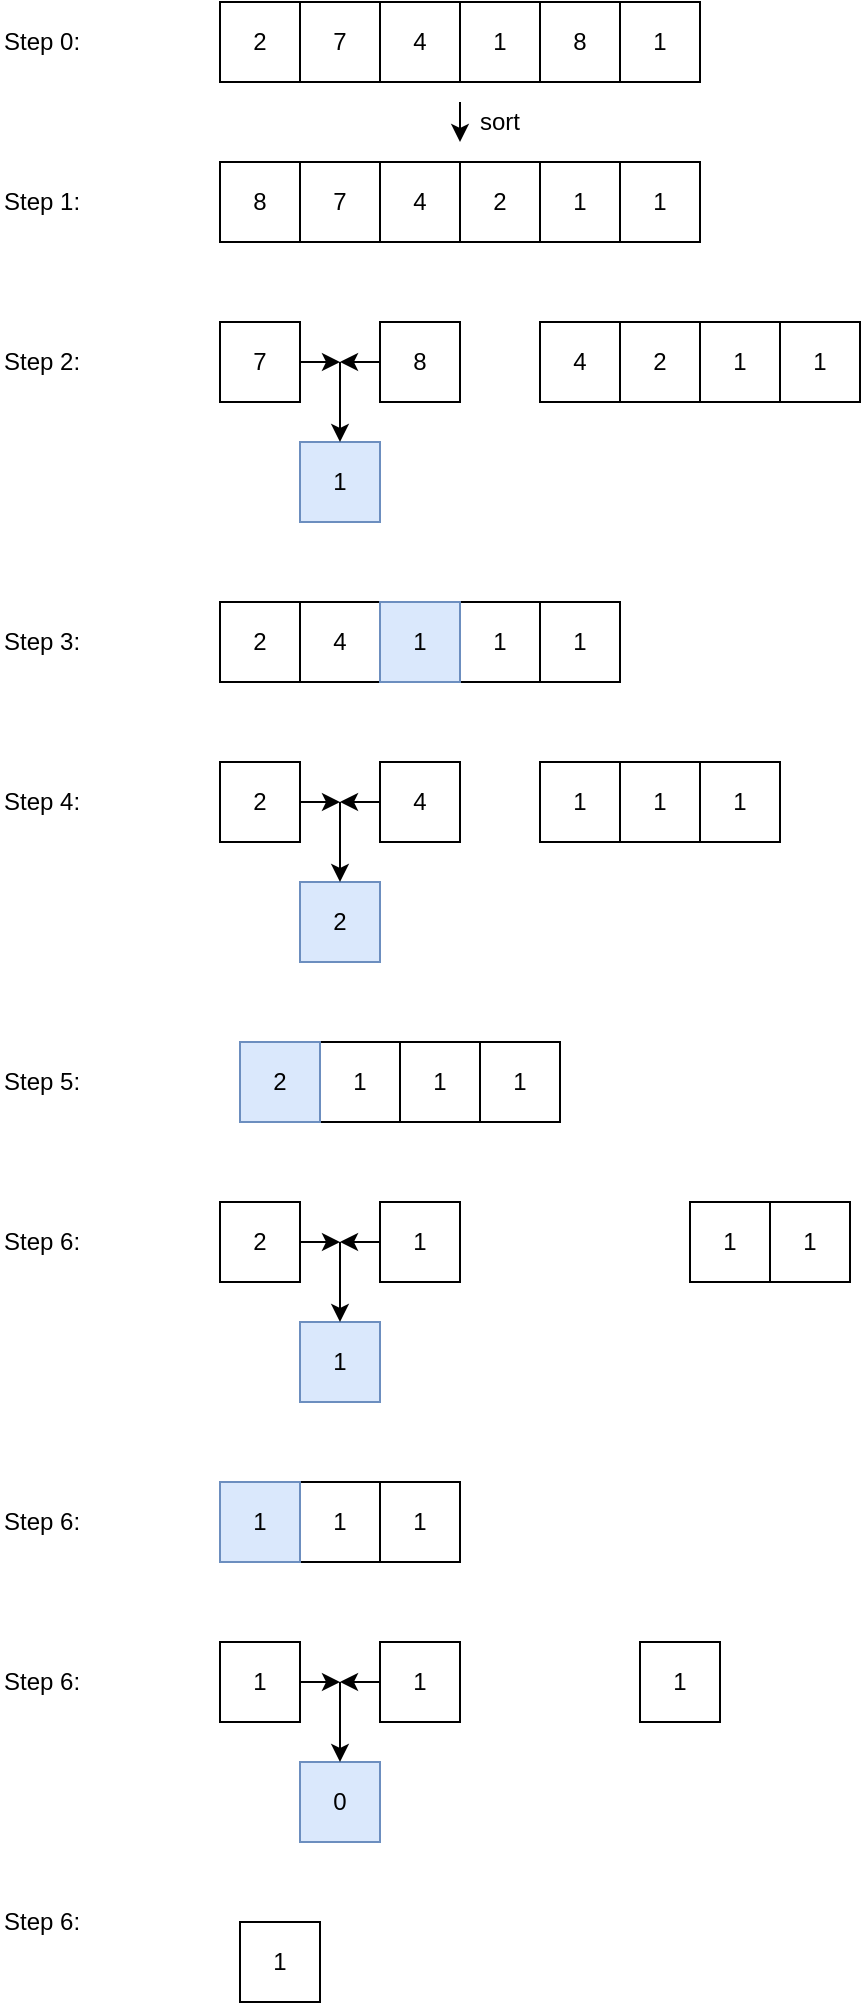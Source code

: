 <mxfile version="13.0.1" type="device" pages="2"><diagram id="AMYbKGjt30ucUIsgHqSf" name="Sort"><mxGraphModel dx="1092" dy="983" grid="1" gridSize="10" guides="1" tooltips="1" connect="1" arrows="1" fold="1" page="1" pageScale="1" pageWidth="850" pageHeight="1100" math="0" shadow="0"><root><mxCell id="0"/><mxCell id="1" parent="0"/><mxCell id="PIBixR_-EJM8vSI4q9xq-1" value="2" style="rounded=0;whiteSpace=wrap;html=1;" parent="1" vertex="1"><mxGeometry x="190" y="40" width="40" height="40" as="geometry"/></mxCell><mxCell id="PIBixR_-EJM8vSI4q9xq-2" value="8" style="rounded=0;whiteSpace=wrap;html=1;" parent="1" vertex="1"><mxGeometry x="350" y="40" width="40" height="40" as="geometry"/></mxCell><mxCell id="PIBixR_-EJM8vSI4q9xq-3" value="7" style="rounded=0;whiteSpace=wrap;html=1;" parent="1" vertex="1"><mxGeometry x="230" y="40" width="40" height="40" as="geometry"/></mxCell><mxCell id="PIBixR_-EJM8vSI4q9xq-4" value="4" style="rounded=0;whiteSpace=wrap;html=1;" parent="1" vertex="1"><mxGeometry x="270" y="40" width="40" height="40" as="geometry"/></mxCell><mxCell id="PIBixR_-EJM8vSI4q9xq-5" value="1" style="rounded=0;whiteSpace=wrap;html=1;" parent="1" vertex="1"><mxGeometry x="310" y="40" width="40" height="40" as="geometry"/></mxCell><mxCell id="PIBixR_-EJM8vSI4q9xq-6" value="1" style="rounded=0;whiteSpace=wrap;html=1;" parent="1" vertex="1"><mxGeometry x="390" y="40" width="40" height="40" as="geometry"/></mxCell><mxCell id="PIBixR_-EJM8vSI4q9xq-11" value="Step 0:" style="text;html=1;strokeColor=none;fillColor=none;align=left;verticalAlign=middle;whiteSpace=wrap;rounded=0;" parent="1" vertex="1"><mxGeometry x="80" y="50" width="50" height="20" as="geometry"/></mxCell><mxCell id="PIBixR_-EJM8vSI4q9xq-20" style="edgeStyle=orthogonalEdgeStyle;rounded=0;orthogonalLoop=1;jettySize=auto;html=1;exitX=0;exitY=0.5;exitDx=0;exitDy=0;" parent="1" source="PIBixR_-EJM8vSI4q9xq-13" edge="1"><mxGeometry relative="1" as="geometry"><mxPoint x="250" y="220" as="targetPoint"/></mxGeometry></mxCell><mxCell id="PIBixR_-EJM8vSI4q9xq-13" value="8" style="rounded=0;whiteSpace=wrap;html=1;" parent="1" vertex="1"><mxGeometry x="270" y="200" width="40" height="40" as="geometry"/></mxCell><mxCell id="PIBixR_-EJM8vSI4q9xq-14" value="7" style="rounded=0;whiteSpace=wrap;html=1;" parent="1" vertex="1"><mxGeometry x="190" y="200" width="40" height="40" as="geometry"/></mxCell><mxCell id="PIBixR_-EJM8vSI4q9xq-18" value="Step 2:" style="text;html=1;strokeColor=none;fillColor=none;align=left;verticalAlign=middle;whiteSpace=wrap;rounded=0;" parent="1" vertex="1"><mxGeometry x="80" y="210" width="50" height="20" as="geometry"/></mxCell><mxCell id="PIBixR_-EJM8vSI4q9xq-19" value="" style="endArrow=classic;html=1;exitX=1;exitY=0.5;exitDx=0;exitDy=0;" parent="1" source="PIBixR_-EJM8vSI4q9xq-14" edge="1"><mxGeometry width="50" height="50" relative="1" as="geometry"><mxPoint x="70" y="370" as="sourcePoint"/><mxPoint x="250" y="220" as="targetPoint"/></mxGeometry></mxCell><mxCell id="PIBixR_-EJM8vSI4q9xq-23" value="1" style="rounded=0;whiteSpace=wrap;html=1;fillColor=#dae8fc;strokeColor=#6c8ebf;" parent="1" vertex="1"><mxGeometry x="230" y="260" width="40" height="40" as="geometry"/></mxCell><mxCell id="PIBixR_-EJM8vSI4q9xq-25" value="" style="endArrow=classic;html=1;entryX=0.5;entryY=0;entryDx=0;entryDy=0;" parent="1" target="PIBixR_-EJM8vSI4q9xq-23" edge="1"><mxGeometry width="50" height="50" relative="1" as="geometry"><mxPoint x="250" y="220" as="sourcePoint"/><mxPoint x="100" y="350" as="targetPoint"/></mxGeometry></mxCell><mxCell id="PIBixR_-EJM8vSI4q9xq-26" value="2" style="rounded=0;whiteSpace=wrap;html=1;" parent="1" vertex="1"><mxGeometry x="190" y="340" width="40" height="40" as="geometry"/></mxCell><mxCell id="PIBixR_-EJM8vSI4q9xq-30" value="4" style="rounded=0;whiteSpace=wrap;html=1;" parent="1" vertex="1"><mxGeometry x="230" y="340" width="40" height="40" as="geometry"/></mxCell><mxCell id="PIBixR_-EJM8vSI4q9xq-31" value="1" style="rounded=0;whiteSpace=wrap;html=1;" parent="1" vertex="1"><mxGeometry x="310" y="340" width="40" height="40" as="geometry"/></mxCell><mxCell id="PIBixR_-EJM8vSI4q9xq-32" value="1" style="rounded=0;whiteSpace=wrap;html=1;" parent="1" vertex="1"><mxGeometry x="350" y="340" width="40" height="40" as="geometry"/></mxCell><mxCell id="PIBixR_-EJM8vSI4q9xq-33" value="Step 3:" style="text;html=1;strokeColor=none;fillColor=none;align=left;verticalAlign=middle;whiteSpace=wrap;rounded=0;" parent="1" vertex="1"><mxGeometry x="80" y="350" width="50" height="20" as="geometry"/></mxCell><mxCell id="PIBixR_-EJM8vSI4q9xq-35" value="1" style="rounded=0;whiteSpace=wrap;html=1;fillColor=#dae8fc;strokeColor=#6c8ebf;" parent="1" vertex="1"><mxGeometry x="270" y="340" width="40" height="40" as="geometry"/></mxCell><mxCell id="PIBixR_-EJM8vSI4q9xq-37" value="2" style="rounded=0;whiteSpace=wrap;html=1;" parent="1" vertex="1"><mxGeometry x="310" y="120" width="40" height="40" as="geometry"/></mxCell><mxCell id="PIBixR_-EJM8vSI4q9xq-38" value="8" style="rounded=0;whiteSpace=wrap;html=1;" parent="1" vertex="1"><mxGeometry x="190" y="120" width="40" height="40" as="geometry"/></mxCell><mxCell id="PIBixR_-EJM8vSI4q9xq-39" value="7" style="rounded=0;whiteSpace=wrap;html=1;" parent="1" vertex="1"><mxGeometry x="230" y="120" width="40" height="40" as="geometry"/></mxCell><mxCell id="PIBixR_-EJM8vSI4q9xq-40" value="4" style="rounded=0;whiteSpace=wrap;html=1;" parent="1" vertex="1"><mxGeometry x="270" y="120" width="40" height="40" as="geometry"/></mxCell><mxCell id="PIBixR_-EJM8vSI4q9xq-41" value="1" style="rounded=0;whiteSpace=wrap;html=1;" parent="1" vertex="1"><mxGeometry x="350" y="120" width="40" height="40" as="geometry"/></mxCell><mxCell id="PIBixR_-EJM8vSI4q9xq-42" value="1" style="rounded=0;whiteSpace=wrap;html=1;" parent="1" vertex="1"><mxGeometry x="390" y="120" width="40" height="40" as="geometry"/></mxCell><mxCell id="PIBixR_-EJM8vSI4q9xq-43" value="Step 1:" style="text;html=1;strokeColor=none;fillColor=none;align=left;verticalAlign=middle;whiteSpace=wrap;rounded=0;" parent="1" vertex="1"><mxGeometry x="80" y="130" width="50" height="20" as="geometry"/></mxCell><mxCell id="PIBixR_-EJM8vSI4q9xq-44" value="2" style="rounded=0;whiteSpace=wrap;html=1;" parent="1" vertex="1"><mxGeometry x="390" y="200" width="40" height="40" as="geometry"/></mxCell><mxCell id="PIBixR_-EJM8vSI4q9xq-45" value="4" style="rounded=0;whiteSpace=wrap;html=1;" parent="1" vertex="1"><mxGeometry x="350" y="200" width="40" height="40" as="geometry"/></mxCell><mxCell id="PIBixR_-EJM8vSI4q9xq-46" value="1" style="rounded=0;whiteSpace=wrap;html=1;" parent="1" vertex="1"><mxGeometry x="430" y="200" width="40" height="40" as="geometry"/></mxCell><mxCell id="PIBixR_-EJM8vSI4q9xq-47" value="1" style="rounded=0;whiteSpace=wrap;html=1;" parent="1" vertex="1"><mxGeometry x="470" y="200" width="40" height="40" as="geometry"/></mxCell><mxCell id="PIBixR_-EJM8vSI4q9xq-48" value="" style="endArrow=classic;html=1;" parent="1" edge="1"><mxGeometry width="50" height="50" relative="1" as="geometry"><mxPoint x="310" y="90" as="sourcePoint"/><mxPoint x="310" y="110" as="targetPoint"/></mxGeometry></mxCell><mxCell id="PIBixR_-EJM8vSI4q9xq-49" value="sort" style="text;html=1;strokeColor=none;fillColor=none;align=center;verticalAlign=middle;whiteSpace=wrap;rounded=0;" parent="1" vertex="1"><mxGeometry x="310" y="90" width="40" height="20" as="geometry"/></mxCell><mxCell id="PIBixR_-EJM8vSI4q9xq-50" value="2" style="rounded=0;whiteSpace=wrap;html=1;" parent="1" vertex="1"><mxGeometry x="190" y="420" width="40" height="40" as="geometry"/></mxCell><mxCell id="PIBixR_-EJM8vSI4q9xq-51" value="4" style="rounded=0;whiteSpace=wrap;html=1;" parent="1" vertex="1"><mxGeometry x="270" y="420" width="40" height="40" as="geometry"/></mxCell><mxCell id="PIBixR_-EJM8vSI4q9xq-52" value="1" style="rounded=0;whiteSpace=wrap;html=1;" parent="1" vertex="1"><mxGeometry x="390" y="420" width="40" height="40" as="geometry"/></mxCell><mxCell id="PIBixR_-EJM8vSI4q9xq-53" value="1" style="rounded=0;whiteSpace=wrap;html=1;" parent="1" vertex="1"><mxGeometry x="430" y="420" width="40" height="40" as="geometry"/></mxCell><mxCell id="PIBixR_-EJM8vSI4q9xq-54" value="Step 4:" style="text;html=1;strokeColor=none;fillColor=none;align=left;verticalAlign=middle;whiteSpace=wrap;rounded=0;" parent="1" vertex="1"><mxGeometry x="80" y="430" width="50" height="20" as="geometry"/></mxCell><mxCell id="PIBixR_-EJM8vSI4q9xq-55" value="1" style="rounded=0;whiteSpace=wrap;html=1;" parent="1" vertex="1"><mxGeometry x="350" y="420" width="40" height="40" as="geometry"/></mxCell><mxCell id="PIBixR_-EJM8vSI4q9xq-56" style="edgeStyle=orthogonalEdgeStyle;rounded=0;orthogonalLoop=1;jettySize=auto;html=1;exitX=0;exitY=0.5;exitDx=0;exitDy=0;" parent="1" edge="1"><mxGeometry relative="1" as="geometry"><mxPoint x="250" y="440" as="targetPoint"/><mxPoint x="270" y="440" as="sourcePoint"/></mxGeometry></mxCell><mxCell id="PIBixR_-EJM8vSI4q9xq-57" value="" style="endArrow=classic;html=1;exitX=1;exitY=0.5;exitDx=0;exitDy=0;" parent="1" edge="1"><mxGeometry width="50" height="50" relative="1" as="geometry"><mxPoint x="230" y="440" as="sourcePoint"/><mxPoint x="250" y="440" as="targetPoint"/></mxGeometry></mxCell><mxCell id="PIBixR_-EJM8vSI4q9xq-58" value="2" style="rounded=0;whiteSpace=wrap;html=1;fillColor=#dae8fc;strokeColor=#6c8ebf;" parent="1" vertex="1"><mxGeometry x="230" y="480" width="40" height="40" as="geometry"/></mxCell><mxCell id="PIBixR_-EJM8vSI4q9xq-59" value="" style="endArrow=classic;html=1;entryX=0.5;entryY=0;entryDx=0;entryDy=0;" parent="1" target="PIBixR_-EJM8vSI4q9xq-58" edge="1"><mxGeometry width="50" height="50" relative="1" as="geometry"><mxPoint x="250" y="440" as="sourcePoint"/><mxPoint x="100" y="570" as="targetPoint"/></mxGeometry></mxCell><mxCell id="PIBixR_-EJM8vSI4q9xq-64" value="Step 5:" style="text;html=1;strokeColor=none;fillColor=none;align=left;verticalAlign=middle;whiteSpace=wrap;rounded=0;" parent="1" vertex="1"><mxGeometry x="80" y="570" width="50" height="20" as="geometry"/></mxCell><mxCell id="abfGaPWBCqUmzRvipKSL-1" value="1" style="rounded=0;whiteSpace=wrap;html=1;" parent="1" vertex="1"><mxGeometry x="280" y="560" width="40" height="40" as="geometry"/></mxCell><mxCell id="abfGaPWBCqUmzRvipKSL-2" value="1" style="rounded=0;whiteSpace=wrap;html=1;" parent="1" vertex="1"><mxGeometry x="320" y="560" width="40" height="40" as="geometry"/></mxCell><mxCell id="abfGaPWBCqUmzRvipKSL-3" value="1" style="rounded=0;whiteSpace=wrap;html=1;" parent="1" vertex="1"><mxGeometry x="240" y="560" width="40" height="40" as="geometry"/></mxCell><mxCell id="abfGaPWBCqUmzRvipKSL-4" value="2" style="rounded=0;whiteSpace=wrap;html=1;fillColor=#dae8fc;strokeColor=#6c8ebf;" parent="1" vertex="1"><mxGeometry x="200" y="560" width="40" height="40" as="geometry"/></mxCell><mxCell id="abfGaPWBCqUmzRvipKSL-5" value="Step 6:" style="text;html=1;strokeColor=none;fillColor=none;align=left;verticalAlign=middle;whiteSpace=wrap;rounded=0;" parent="1" vertex="1"><mxGeometry x="80" y="650" width="50" height="20" as="geometry"/></mxCell><mxCell id="abfGaPWBCqUmzRvipKSL-6" value="1" style="rounded=0;whiteSpace=wrap;html=1;" parent="1" vertex="1"><mxGeometry x="425" y="640" width="40" height="40" as="geometry"/></mxCell><mxCell id="abfGaPWBCqUmzRvipKSL-7" value="1" style="rounded=0;whiteSpace=wrap;html=1;" parent="1" vertex="1"><mxGeometry x="465" y="640" width="40" height="40" as="geometry"/></mxCell><mxCell id="abfGaPWBCqUmzRvipKSL-10" value="2" style="rounded=0;whiteSpace=wrap;html=1;" parent="1" vertex="1"><mxGeometry x="190" y="640" width="40" height="40" as="geometry"/></mxCell><mxCell id="abfGaPWBCqUmzRvipKSL-11" value="1" style="rounded=0;whiteSpace=wrap;html=1;" parent="1" vertex="1"><mxGeometry x="270" y="640" width="40" height="40" as="geometry"/></mxCell><mxCell id="abfGaPWBCqUmzRvipKSL-12" style="edgeStyle=orthogonalEdgeStyle;rounded=0;orthogonalLoop=1;jettySize=auto;html=1;exitX=0;exitY=0.5;exitDx=0;exitDy=0;" parent="1" edge="1"><mxGeometry relative="1" as="geometry"><mxPoint x="250" y="660" as="targetPoint"/><mxPoint x="270" y="660" as="sourcePoint"/></mxGeometry></mxCell><mxCell id="abfGaPWBCqUmzRvipKSL-13" value="" style="endArrow=classic;html=1;exitX=1;exitY=0.5;exitDx=0;exitDy=0;" parent="1" edge="1"><mxGeometry width="50" height="50" relative="1" as="geometry"><mxPoint x="230" y="660" as="sourcePoint"/><mxPoint x="250" y="660" as="targetPoint"/></mxGeometry></mxCell><mxCell id="abfGaPWBCqUmzRvipKSL-14" value="1" style="rounded=0;whiteSpace=wrap;html=1;fillColor=#dae8fc;strokeColor=#6c8ebf;" parent="1" vertex="1"><mxGeometry x="230" y="700" width="40" height="40" as="geometry"/></mxCell><mxCell id="abfGaPWBCqUmzRvipKSL-15" value="" style="endArrow=classic;html=1;entryX=0.5;entryY=0;entryDx=0;entryDy=0;" parent="1" target="abfGaPWBCqUmzRvipKSL-14" edge="1"><mxGeometry width="50" height="50" relative="1" as="geometry"><mxPoint x="250" y="660" as="sourcePoint"/><mxPoint x="100" y="790" as="targetPoint"/></mxGeometry></mxCell><mxCell id="abfGaPWBCqUmzRvipKSL-16" value="Step 6:" style="text;html=1;strokeColor=none;fillColor=none;align=left;verticalAlign=middle;whiteSpace=wrap;rounded=0;" parent="1" vertex="1"><mxGeometry x="80" y="790" width="50" height="20" as="geometry"/></mxCell><mxCell id="abfGaPWBCqUmzRvipKSL-17" value="1" style="rounded=0;whiteSpace=wrap;html=1;" parent="1" vertex="1"><mxGeometry x="230" y="780" width="40" height="40" as="geometry"/></mxCell><mxCell id="abfGaPWBCqUmzRvipKSL-18" value="1" style="rounded=0;whiteSpace=wrap;html=1;" parent="1" vertex="1"><mxGeometry x="270" y="780" width="40" height="40" as="geometry"/></mxCell><mxCell id="abfGaPWBCqUmzRvipKSL-25" value="1" style="rounded=0;whiteSpace=wrap;html=1;fillColor=#dae8fc;strokeColor=#6c8ebf;" parent="1" vertex="1"><mxGeometry x="190" y="780" width="40" height="40" as="geometry"/></mxCell><mxCell id="abfGaPWBCqUmzRvipKSL-26" value="Step 6:" style="text;html=1;strokeColor=none;fillColor=none;align=left;verticalAlign=middle;whiteSpace=wrap;rounded=0;" parent="1" vertex="1"><mxGeometry x="80" y="870" width="50" height="20" as="geometry"/></mxCell><mxCell id="abfGaPWBCqUmzRvipKSL-27" value="1" style="rounded=0;whiteSpace=wrap;html=1;" parent="1" vertex="1"><mxGeometry x="270" y="860" width="40" height="40" as="geometry"/></mxCell><mxCell id="abfGaPWBCqUmzRvipKSL-28" value="1" style="rounded=0;whiteSpace=wrap;html=1;" parent="1" vertex="1"><mxGeometry x="400" y="860" width="40" height="40" as="geometry"/></mxCell><mxCell id="abfGaPWBCqUmzRvipKSL-29" value="1" style="rounded=0;whiteSpace=wrap;html=1;" parent="1" vertex="1"><mxGeometry x="190" y="860" width="40" height="40" as="geometry"/></mxCell><mxCell id="abfGaPWBCqUmzRvipKSL-34" style="edgeStyle=orthogonalEdgeStyle;rounded=0;orthogonalLoop=1;jettySize=auto;html=1;exitX=0;exitY=0.5;exitDx=0;exitDy=0;" parent="1" edge="1"><mxGeometry relative="1" as="geometry"><mxPoint x="250" y="880" as="targetPoint"/><mxPoint x="270" y="880" as="sourcePoint"/></mxGeometry></mxCell><mxCell id="abfGaPWBCqUmzRvipKSL-35" value="" style="endArrow=classic;html=1;exitX=1;exitY=0.5;exitDx=0;exitDy=0;" parent="1" edge="1"><mxGeometry width="50" height="50" relative="1" as="geometry"><mxPoint x="230" y="880" as="sourcePoint"/><mxPoint x="250" y="880" as="targetPoint"/></mxGeometry></mxCell><mxCell id="abfGaPWBCqUmzRvipKSL-36" value="0" style="rounded=0;whiteSpace=wrap;html=1;fillColor=#dae8fc;strokeColor=#6c8ebf;" parent="1" vertex="1"><mxGeometry x="230" y="920" width="40" height="40" as="geometry"/></mxCell><mxCell id="abfGaPWBCqUmzRvipKSL-37" value="" style="endArrow=classic;html=1;entryX=0.5;entryY=0;entryDx=0;entryDy=0;" parent="1" target="abfGaPWBCqUmzRvipKSL-36" edge="1"><mxGeometry width="50" height="50" relative="1" as="geometry"><mxPoint x="250" y="880" as="sourcePoint"/><mxPoint x="100" y="1010" as="targetPoint"/></mxGeometry></mxCell><mxCell id="abfGaPWBCqUmzRvipKSL-46" value="Step 6:" style="text;html=1;strokeColor=none;fillColor=none;align=left;verticalAlign=middle;whiteSpace=wrap;rounded=0;" parent="1" vertex="1"><mxGeometry x="80" y="990" width="50" height="20" as="geometry"/></mxCell><mxCell id="abfGaPWBCqUmzRvipKSL-48" value="1" style="rounded=0;whiteSpace=wrap;html=1;" parent="1" vertex="1"><mxGeometry x="200" y="1000" width="40" height="40" as="geometry"/></mxCell></root></mxGraphModel></diagram><diagram id="fLtSbmLsPx9Lpv6lFnKv" name="binary heap"><mxGraphModel dx="910" dy="819" grid="1" gridSize="10" guides="1" tooltips="1" connect="1" arrows="1" fold="1" page="1" pageScale="1" pageWidth="850" pageHeight="1100" math="0" shadow="0"><root><mxCell id="0Dp3rG3aAQZkpOZhSOI2-0"/><mxCell id="0Dp3rG3aAQZkpOZhSOI2-1" parent="0Dp3rG3aAQZkpOZhSOI2-0"/><mxCell id="xyaaGAsrnVhDeJVC-0tx-0" value="2" style="rounded=0;whiteSpace=wrap;html=1;" vertex="1" parent="0Dp3rG3aAQZkpOZhSOI2-1"><mxGeometry x="160" y="40" width="40" height="40" as="geometry"/></mxCell><mxCell id="xyaaGAsrnVhDeJVC-0tx-1" value="8" style="rounded=0;whiteSpace=wrap;html=1;" vertex="1" parent="0Dp3rG3aAQZkpOZhSOI2-1"><mxGeometry x="320" y="40" width="40" height="40" as="geometry"/></mxCell><mxCell id="xyaaGAsrnVhDeJVC-0tx-2" value="7" style="rounded=0;whiteSpace=wrap;html=1;" vertex="1" parent="0Dp3rG3aAQZkpOZhSOI2-1"><mxGeometry x="200" y="40" width="40" height="40" as="geometry"/></mxCell><mxCell id="xyaaGAsrnVhDeJVC-0tx-3" value="4" style="rounded=0;whiteSpace=wrap;html=1;" vertex="1" parent="0Dp3rG3aAQZkpOZhSOI2-1"><mxGeometry x="240" y="40" width="40" height="40" as="geometry"/></mxCell><mxCell id="xyaaGAsrnVhDeJVC-0tx-4" value="1" style="rounded=0;whiteSpace=wrap;html=1;" vertex="1" parent="0Dp3rG3aAQZkpOZhSOI2-1"><mxGeometry x="280" y="40" width="40" height="40" as="geometry"/></mxCell><mxCell id="xyaaGAsrnVhDeJVC-0tx-5" value="1" style="rounded=0;whiteSpace=wrap;html=1;" vertex="1" parent="0Dp3rG3aAQZkpOZhSOI2-1"><mxGeometry x="360" y="40" width="40" height="40" as="geometry"/></mxCell><mxCell id="xyaaGAsrnVhDeJVC-0tx-6" value="Step 0:" style="text;html=1;strokeColor=none;fillColor=none;align=left;verticalAlign=middle;whiteSpace=wrap;rounded=0;" vertex="1" parent="0Dp3rG3aAQZkpOZhSOI2-1"><mxGeometry x="80" y="50" width="50" height="20" as="geometry"/></mxCell><mxCell id="xyaaGAsrnVhDeJVC-0tx-7" value="2" style="rounded=0;whiteSpace=wrap;html=1;" vertex="1" parent="0Dp3rG3aAQZkpOZhSOI2-1"><mxGeometry x="190" y="280" width="40" height="40" as="geometry"/></mxCell><mxCell id="xyaaGAsrnVhDeJVC-0tx-13" style="rounded=0;orthogonalLoop=1;jettySize=auto;html=1;exitX=0.5;exitY=1;exitDx=0;exitDy=0;entryX=0.5;entryY=0;entryDx=0;entryDy=0;endArrow=none;endFill=0;" edge="1" parent="0Dp3rG3aAQZkpOZhSOI2-1" source="xyaaGAsrnVhDeJVC-0tx-8" target="xyaaGAsrnVhDeJVC-0tx-9"><mxGeometry relative="1" as="geometry"/></mxCell><mxCell id="xyaaGAsrnVhDeJVC-0tx-14" style="edgeStyle=none;rounded=0;orthogonalLoop=1;jettySize=auto;html=1;exitX=0.5;exitY=1;exitDx=0;exitDy=0;entryX=0.5;entryY=0;entryDx=0;entryDy=0;endArrow=none;endFill=0;" edge="1" parent="0Dp3rG3aAQZkpOZhSOI2-1" source="xyaaGAsrnVhDeJVC-0tx-8" target="xyaaGAsrnVhDeJVC-0tx-10"><mxGeometry relative="1" as="geometry"/></mxCell><mxCell id="xyaaGAsrnVhDeJVC-0tx-8" value="8" style="rounded=0;whiteSpace=wrap;html=1;" vertex="1" parent="0Dp3rG3aAQZkpOZhSOI2-1"><mxGeometry x="280" y="160" width="40" height="40" as="geometry"/></mxCell><mxCell id="xyaaGAsrnVhDeJVC-0tx-15" style="edgeStyle=none;rounded=0;orthogonalLoop=1;jettySize=auto;html=1;exitX=0.5;exitY=1;exitDx=0;exitDy=0;entryX=0.5;entryY=0;entryDx=0;entryDy=0;endArrow=none;endFill=0;" edge="1" parent="0Dp3rG3aAQZkpOZhSOI2-1" source="xyaaGAsrnVhDeJVC-0tx-9" target="xyaaGAsrnVhDeJVC-0tx-7"><mxGeometry relative="1" as="geometry"/></mxCell><mxCell id="xyaaGAsrnVhDeJVC-0tx-16" style="edgeStyle=none;rounded=0;orthogonalLoop=1;jettySize=auto;html=1;exitX=0.5;exitY=1;exitDx=0;exitDy=0;entryX=0.5;entryY=0;entryDx=0;entryDy=0;endArrow=none;endFill=0;" edge="1" parent="0Dp3rG3aAQZkpOZhSOI2-1" source="xyaaGAsrnVhDeJVC-0tx-9" target="xyaaGAsrnVhDeJVC-0tx-11"><mxGeometry relative="1" as="geometry"/></mxCell><mxCell id="xyaaGAsrnVhDeJVC-0tx-9" value="7" style="rounded=0;whiteSpace=wrap;html=1;" vertex="1" parent="0Dp3rG3aAQZkpOZhSOI2-1"><mxGeometry x="220" y="220" width="40" height="40" as="geometry"/></mxCell><mxCell id="xyaaGAsrnVhDeJVC-0tx-17" style="edgeStyle=none;rounded=0;orthogonalLoop=1;jettySize=auto;html=1;exitX=0.5;exitY=1;exitDx=0;exitDy=0;entryX=0.5;entryY=0;entryDx=0;entryDy=0;endArrow=none;endFill=0;" edge="1" parent="0Dp3rG3aAQZkpOZhSOI2-1" source="xyaaGAsrnVhDeJVC-0tx-10" target="xyaaGAsrnVhDeJVC-0tx-12"><mxGeometry relative="1" as="geometry"/></mxCell><mxCell id="xyaaGAsrnVhDeJVC-0tx-10" value="4" style="rounded=0;whiteSpace=wrap;html=1;" vertex="1" parent="0Dp3rG3aAQZkpOZhSOI2-1"><mxGeometry x="340" y="220" width="40" height="40" as="geometry"/></mxCell><mxCell id="xyaaGAsrnVhDeJVC-0tx-11" value="1" style="rounded=0;whiteSpace=wrap;html=1;" vertex="1" parent="0Dp3rG3aAQZkpOZhSOI2-1"><mxGeometry x="250" y="280" width="40" height="40" as="geometry"/></mxCell><mxCell id="xyaaGAsrnVhDeJVC-0tx-12" value="1" style="rounded=0;whiteSpace=wrap;html=1;" vertex="1" parent="0Dp3rG3aAQZkpOZhSOI2-1"><mxGeometry x="310" y="280" width="40" height="40" as="geometry"/></mxCell><mxCell id="xyaaGAsrnVhDeJVC-0tx-18" value="Step 1:" style="text;html=1;strokeColor=none;fillColor=none;align=left;verticalAlign=middle;whiteSpace=wrap;rounded=0;" vertex="1" parent="0Dp3rG3aAQZkpOZhSOI2-1"><mxGeometry x="80" y="170" width="50" height="20" as="geometry"/></mxCell><mxCell id="xyaaGAsrnVhDeJVC-0tx-20" value="" style="endArrow=classic;html=1;" edge="1" parent="0Dp3rG3aAQZkpOZhSOI2-1"><mxGeometry width="50" height="50" relative="1" as="geometry"><mxPoint x="300" y="90" as="sourcePoint"/><mxPoint x="300" y="150" as="targetPoint"/></mxGeometry></mxCell><mxCell id="xyaaGAsrnVhDeJVC-0tx-21" value="Build tree" style="text;html=1;strokeColor=none;fillColor=none;align=center;verticalAlign=middle;whiteSpace=wrap;rounded=0;" vertex="1" parent="0Dp3rG3aAQZkpOZhSOI2-1"><mxGeometry x="300" y="110" width="60" height="20" as="geometry"/></mxCell><mxCell id="xyaaGAsrnVhDeJVC-0tx-22" value="2" style="rounded=0;whiteSpace=wrap;html=1;" vertex="1" parent="0Dp3rG3aAQZkpOZhSOI2-1"><mxGeometry x="375" y="440" width="40" height="40" as="geometry"/></mxCell><mxCell id="xyaaGAsrnVhDeJVC-0tx-27" style="edgeStyle=none;rounded=0;orthogonalLoop=1;jettySize=auto;html=1;exitX=0.5;exitY=1;exitDx=0;exitDy=0;entryX=0.5;entryY=0;entryDx=0;entryDy=0;endArrow=none;endFill=0;" edge="1" parent="0Dp3rG3aAQZkpOZhSOI2-1" target="xyaaGAsrnVhDeJVC-0tx-31"><mxGeometry relative="1" as="geometry"><mxPoint x="395" y="480" as="sourcePoint"/></mxGeometry></mxCell><mxCell id="xyaaGAsrnVhDeJVC-0tx-29" style="edgeStyle=none;rounded=0;orthogonalLoop=1;jettySize=auto;html=1;exitX=0.5;exitY=1;exitDx=0;exitDy=0;entryX=0.5;entryY=0;entryDx=0;entryDy=0;endArrow=none;endFill=0;" edge="1" parent="0Dp3rG3aAQZkpOZhSOI2-1" source="xyaaGAsrnVhDeJVC-0tx-30" target="xyaaGAsrnVhDeJVC-0tx-32"><mxGeometry relative="1" as="geometry"/></mxCell><mxCell id="D8J12XRlaHAuBcFGH3ti-3" style="edgeStyle=none;rounded=0;orthogonalLoop=1;jettySize=auto;html=1;exitX=0.5;exitY=1;exitDx=0;exitDy=0;entryX=0.5;entryY=0;entryDx=0;entryDy=0;endArrow=none;endFill=0;" edge="1" parent="0Dp3rG3aAQZkpOZhSOI2-1" source="xyaaGAsrnVhDeJVC-0tx-30" target="xyaaGAsrnVhDeJVC-0tx-22"><mxGeometry relative="1" as="geometry"/></mxCell><mxCell id="xyaaGAsrnVhDeJVC-0tx-30" value="4" style="rounded=0;whiteSpace=wrap;html=1;" vertex="1" parent="0Dp3rG3aAQZkpOZhSOI2-1"><mxGeometry x="415" y="380" width="40" height="40" as="geometry"/></mxCell><mxCell id="xyaaGAsrnVhDeJVC-0tx-31" value="1" style="rounded=0;whiteSpace=wrap;html=1;" vertex="1" parent="0Dp3rG3aAQZkpOZhSOI2-1"><mxGeometry x="340" y="500" width="40" height="40" as="geometry"/></mxCell><mxCell id="xyaaGAsrnVhDeJVC-0tx-32" value="1" style="rounded=0;whiteSpace=wrap;html=1;" vertex="1" parent="0Dp3rG3aAQZkpOZhSOI2-1"><mxGeometry x="465" y="440" width="40" height="40" as="geometry"/></mxCell><mxCell id="xyaaGAsrnVhDeJVC-0tx-33" value="Step 2:" style="text;html=1;strokeColor=none;fillColor=none;align=left;verticalAlign=middle;whiteSpace=wrap;rounded=0;" vertex="1" parent="0Dp3rG3aAQZkpOZhSOI2-1"><mxGeometry x="80" y="390" width="50" height="20" as="geometry"/></mxCell><mxCell id="xyaaGAsrnVhDeJVC-0tx-37" style="edgeStyle=none;rounded=0;orthogonalLoop=1;jettySize=auto;html=1;exitX=1;exitY=0.5;exitDx=0;exitDy=0;endArrow=classic;endFill=1;" edge="1" parent="0Dp3rG3aAQZkpOZhSOI2-1" source="xyaaGAsrnVhDeJVC-0tx-35"><mxGeometry relative="1" as="geometry"><mxPoint x="220" y="400" as="targetPoint"/></mxGeometry></mxCell><mxCell id="xyaaGAsrnVhDeJVC-0tx-35" value="8" style="rounded=0;whiteSpace=wrap;html=1;" vertex="1" parent="0Dp3rG3aAQZkpOZhSOI2-1"><mxGeometry x="160" y="380" width="40" height="40" as="geometry"/></mxCell><mxCell id="xyaaGAsrnVhDeJVC-0tx-38" style="edgeStyle=none;rounded=0;orthogonalLoop=1;jettySize=auto;html=1;exitX=0;exitY=0.5;exitDx=0;exitDy=0;endArrow=classic;endFill=1;" edge="1" parent="0Dp3rG3aAQZkpOZhSOI2-1" source="xyaaGAsrnVhDeJVC-0tx-36"><mxGeometry relative="1" as="geometry"><mxPoint x="220" y="400" as="targetPoint"/></mxGeometry></mxCell><mxCell id="xyaaGAsrnVhDeJVC-0tx-36" value="7" style="rounded=0;whiteSpace=wrap;html=1;" vertex="1" parent="0Dp3rG3aAQZkpOZhSOI2-1"><mxGeometry x="240" y="380" width="40" height="40" as="geometry"/></mxCell><mxCell id="D8J12XRlaHAuBcFGH3ti-0" value="" style="endArrow=classic;html=1;entryX=0.5;entryY=0;entryDx=0;entryDy=0;" edge="1" parent="0Dp3rG3aAQZkpOZhSOI2-1"><mxGeometry width="50" height="50" relative="1" as="geometry"><mxPoint x="219.5" y="400" as="sourcePoint"/><mxPoint x="219.5" y="440" as="targetPoint"/></mxGeometry></mxCell><mxCell id="D8J12XRlaHAuBcFGH3ti-1" value="1" style="rounded=0;whiteSpace=wrap;html=1;fillColor=#dae8fc;strokeColor=#6c8ebf;" vertex="1" parent="0Dp3rG3aAQZkpOZhSOI2-1"><mxGeometry x="200" y="440" width="40" height="40" as="geometry"/></mxCell><mxCell id="D8J12XRlaHAuBcFGH3ti-18" style="edgeStyle=none;rounded=0;orthogonalLoop=1;jettySize=auto;html=1;exitX=0.5;exitY=1;exitDx=0;exitDy=0;entryX=0.5;entryY=0;entryDx=0;entryDy=0;endArrow=none;endFill=0;" edge="1" parent="0Dp3rG3aAQZkpOZhSOI2-1" source="D8J12XRlaHAuBcFGH3ti-4" target="D8J12XRlaHAuBcFGH3ti-17"><mxGeometry relative="1" as="geometry"/></mxCell><mxCell id="D8J12XRlaHAuBcFGH3ti-4" value="2" style="rounded=0;whiteSpace=wrap;html=1;" vertex="1" parent="0Dp3rG3aAQZkpOZhSOI2-1"><mxGeometry x="235" y="660" width="40" height="40" as="geometry"/></mxCell><mxCell id="D8J12XRlaHAuBcFGH3ti-5" style="edgeStyle=none;rounded=0;orthogonalLoop=1;jettySize=auto;html=1;exitX=0.5;exitY=1;exitDx=0;exitDy=0;entryX=0.5;entryY=0;entryDx=0;entryDy=0;endArrow=none;endFill=0;" edge="1" parent="0Dp3rG3aAQZkpOZhSOI2-1" target="D8J12XRlaHAuBcFGH3ti-9"><mxGeometry relative="1" as="geometry"><mxPoint x="255" y="700" as="sourcePoint"/></mxGeometry></mxCell><mxCell id="D8J12XRlaHAuBcFGH3ti-6" style="edgeStyle=none;rounded=0;orthogonalLoop=1;jettySize=auto;html=1;exitX=0.5;exitY=1;exitDx=0;exitDy=0;entryX=0.5;entryY=0;entryDx=0;entryDy=0;endArrow=none;endFill=0;" edge="1" parent="0Dp3rG3aAQZkpOZhSOI2-1" source="D8J12XRlaHAuBcFGH3ti-8" target="D8J12XRlaHAuBcFGH3ti-10"><mxGeometry relative="1" as="geometry"/></mxCell><mxCell id="D8J12XRlaHAuBcFGH3ti-7" style="edgeStyle=none;rounded=0;orthogonalLoop=1;jettySize=auto;html=1;exitX=0.5;exitY=1;exitDx=0;exitDy=0;entryX=0.5;entryY=0;entryDx=0;entryDy=0;endArrow=none;endFill=0;" edge="1" parent="0Dp3rG3aAQZkpOZhSOI2-1" source="D8J12XRlaHAuBcFGH3ti-8" target="D8J12XRlaHAuBcFGH3ti-4"><mxGeometry relative="1" as="geometry"/></mxCell><mxCell id="D8J12XRlaHAuBcFGH3ti-8" value="4" style="rounded=0;whiteSpace=wrap;html=1;" vertex="1" parent="0Dp3rG3aAQZkpOZhSOI2-1"><mxGeometry x="275" y="600" width="40" height="40" as="geometry"/></mxCell><mxCell id="D8J12XRlaHAuBcFGH3ti-9" value="1" style="rounded=0;whiteSpace=wrap;html=1;" vertex="1" parent="0Dp3rG3aAQZkpOZhSOI2-1"><mxGeometry x="200" y="720" width="40" height="40" as="geometry"/></mxCell><mxCell id="D8J12XRlaHAuBcFGH3ti-10" value="1" style="rounded=0;whiteSpace=wrap;html=1;" vertex="1" parent="0Dp3rG3aAQZkpOZhSOI2-1"><mxGeometry x="325" y="660" width="40" height="40" as="geometry"/></mxCell><mxCell id="D8J12XRlaHAuBcFGH3ti-11" value="Step 2:" style="text;html=1;strokeColor=none;fillColor=none;align=left;verticalAlign=middle;whiteSpace=wrap;rounded=0;" vertex="1" parent="0Dp3rG3aAQZkpOZhSOI2-1"><mxGeometry x="80" y="610" width="50" height="20" as="geometry"/></mxCell><mxCell id="D8J12XRlaHAuBcFGH3ti-17" value="1" style="rounded=0;whiteSpace=wrap;html=1;fillColor=#dae8fc;strokeColor=#6c8ebf;" vertex="1" parent="0Dp3rG3aAQZkpOZhSOI2-1"><mxGeometry x="275" y="720" width="40" height="40" as="geometry"/></mxCell><mxCell id="D8J12XRlaHAuBcFGH3ti-19" style="edgeStyle=none;rounded=0;orthogonalLoop=1;jettySize=auto;html=1;exitX=0.5;exitY=1;exitDx=0;exitDy=0;entryX=0.5;entryY=0;entryDx=0;entryDy=0;endArrow=none;endFill=0;" edge="1" parent="0Dp3rG3aAQZkpOZhSOI2-1" target="D8J12XRlaHAuBcFGH3ti-28"><mxGeometry relative="1" as="geometry"><mxPoint x="423" y="860" as="sourcePoint"/></mxGeometry></mxCell><mxCell id="D8J12XRlaHAuBcFGH3ti-21" style="edgeStyle=none;rounded=0;orthogonalLoop=1;jettySize=auto;html=1;exitX=0.5;exitY=1;exitDx=0;exitDy=0;entryX=0.5;entryY=0;entryDx=0;entryDy=0;endArrow=none;endFill=0;" edge="1" parent="0Dp3rG3aAQZkpOZhSOI2-1" target="D8J12XRlaHAuBcFGH3ti-25"><mxGeometry relative="1" as="geometry"><mxPoint x="423" y="860" as="sourcePoint"/></mxGeometry></mxCell><mxCell id="D8J12XRlaHAuBcFGH3ti-25" value="1" style="rounded=0;whiteSpace=wrap;html=1;" vertex="1" parent="0Dp3rG3aAQZkpOZhSOI2-1"><mxGeometry x="368" y="880" width="40" height="40" as="geometry"/></mxCell><mxCell id="D8J12XRlaHAuBcFGH3ti-26" value="1" style="rounded=0;whiteSpace=wrap;html=1;" vertex="1" parent="0Dp3rG3aAQZkpOZhSOI2-1"><mxGeometry x="403" y="820" width="40" height="40" as="geometry"/></mxCell><mxCell id="D8J12XRlaHAuBcFGH3ti-27" value="Step 3:" style="text;html=1;strokeColor=none;fillColor=none;align=left;verticalAlign=middle;whiteSpace=wrap;rounded=0;" vertex="1" parent="0Dp3rG3aAQZkpOZhSOI2-1"><mxGeometry x="85" y="830" width="50" height="20" as="geometry"/></mxCell><mxCell id="D8J12XRlaHAuBcFGH3ti-28" value="1" style="rounded=0;whiteSpace=wrap;html=1;" vertex="1" parent="0Dp3rG3aAQZkpOZhSOI2-1"><mxGeometry x="443" y="880" width="40" height="40" as="geometry"/></mxCell><mxCell id="D8J12XRlaHAuBcFGH3ti-29" value="4" style="rounded=0;whiteSpace=wrap;html=1;" vertex="1" parent="0Dp3rG3aAQZkpOZhSOI2-1"><mxGeometry x="160" y="820" width="40" height="40" as="geometry"/></mxCell><mxCell id="D8J12XRlaHAuBcFGH3ti-30" value="2" style="rounded=0;whiteSpace=wrap;html=1;" vertex="1" parent="0Dp3rG3aAQZkpOZhSOI2-1"><mxGeometry x="240" y="820" width="40" height="40" as="geometry"/></mxCell><mxCell id="D8J12XRlaHAuBcFGH3ti-31" style="edgeStyle=none;rounded=0;orthogonalLoop=1;jettySize=auto;html=1;exitX=1;exitY=0.5;exitDx=0;exitDy=0;endArrow=classic;endFill=1;" edge="1" parent="0Dp3rG3aAQZkpOZhSOI2-1"><mxGeometry relative="1" as="geometry"><mxPoint x="220" y="840" as="targetPoint"/><mxPoint x="200" y="840" as="sourcePoint"/></mxGeometry></mxCell><mxCell id="D8J12XRlaHAuBcFGH3ti-32" style="edgeStyle=none;rounded=0;orthogonalLoop=1;jettySize=auto;html=1;exitX=0;exitY=0.5;exitDx=0;exitDy=0;endArrow=classic;endFill=1;" edge="1" parent="0Dp3rG3aAQZkpOZhSOI2-1"><mxGeometry relative="1" as="geometry"><mxPoint x="220" y="840" as="targetPoint"/><mxPoint x="240" y="840" as="sourcePoint"/></mxGeometry></mxCell><mxCell id="D8J12XRlaHAuBcFGH3ti-33" value="" style="endArrow=classic;html=1;entryX=0.5;entryY=0;entryDx=0;entryDy=0;" edge="1" parent="0Dp3rG3aAQZkpOZhSOI2-1"><mxGeometry width="50" height="50" relative="1" as="geometry"><mxPoint x="219.5" y="840" as="sourcePoint"/><mxPoint x="219.5" y="880" as="targetPoint"/></mxGeometry></mxCell><mxCell id="D8J12XRlaHAuBcFGH3ti-34" value="2" style="rounded=0;whiteSpace=wrap;html=1;fillColor=#dae8fc;strokeColor=#6c8ebf;" vertex="1" parent="0Dp3rG3aAQZkpOZhSOI2-1"><mxGeometry x="200" y="880" width="40" height="40" as="geometry"/></mxCell><mxCell id="-QixFUmlV_vP3CDBN1Yx-2" value="1" style="rounded=0;whiteSpace=wrap;html=1;" vertex="1" parent="0Dp3rG3aAQZkpOZhSOI2-1"><mxGeometry x="270" y="1040" width="40" height="40" as="geometry"/></mxCell><mxCell id="-QixFUmlV_vP3CDBN1Yx-12" style="edgeStyle=none;rounded=0;orthogonalLoop=1;jettySize=auto;html=1;exitX=0.5;exitY=1;exitDx=0;exitDy=0;entryX=0.5;entryY=0;entryDx=0;entryDy=0;endArrow=none;endFill=0;" edge="1" parent="0Dp3rG3aAQZkpOZhSOI2-1" source="-QixFUmlV_vP3CDBN1Yx-3" target="-QixFUmlV_vP3CDBN1Yx-5"><mxGeometry relative="1" as="geometry"/></mxCell><mxCell id="-QixFUmlV_vP3CDBN1Yx-3" value="1" style="rounded=0;whiteSpace=wrap;html=1;" vertex="1" parent="0Dp3rG3aAQZkpOZhSOI2-1"><mxGeometry x="190" y="1040" width="40" height="40" as="geometry"/></mxCell><mxCell id="-QixFUmlV_vP3CDBN1Yx-4" value="Step 4:" style="text;html=1;strokeColor=none;fillColor=none;align=left;verticalAlign=middle;whiteSpace=wrap;rounded=0;" vertex="1" parent="0Dp3rG3aAQZkpOZhSOI2-1"><mxGeometry x="80" y="990" width="50" height="20" as="geometry"/></mxCell><mxCell id="-QixFUmlV_vP3CDBN1Yx-5" value="1" style="rounded=0;whiteSpace=wrap;html=1;" vertex="1" parent="0Dp3rG3aAQZkpOZhSOI2-1"><mxGeometry x="160" y="1100" width="40" height="40" as="geometry"/></mxCell><mxCell id="-QixFUmlV_vP3CDBN1Yx-13" style="edgeStyle=none;rounded=0;orthogonalLoop=1;jettySize=auto;html=1;exitX=0.5;exitY=1;exitDx=0;exitDy=0;entryX=0.5;entryY=0;entryDx=0;entryDy=0;endArrow=none;endFill=0;" edge="1" parent="0Dp3rG3aAQZkpOZhSOI2-1" source="-QixFUmlV_vP3CDBN1Yx-11" target="-QixFUmlV_vP3CDBN1Yx-3"><mxGeometry relative="1" as="geometry"/></mxCell><mxCell id="-QixFUmlV_vP3CDBN1Yx-14" style="edgeStyle=none;rounded=0;orthogonalLoop=1;jettySize=auto;html=1;exitX=0.5;exitY=1;exitDx=0;exitDy=0;entryX=0.5;entryY=0;entryDx=0;entryDy=0;endArrow=none;endFill=0;" edge="1" parent="0Dp3rG3aAQZkpOZhSOI2-1" source="-QixFUmlV_vP3CDBN1Yx-11" target="-QixFUmlV_vP3CDBN1Yx-2"><mxGeometry relative="1" as="geometry"/></mxCell><mxCell id="-QixFUmlV_vP3CDBN1Yx-11" value="2" style="rounded=0;whiteSpace=wrap;html=1;fillColor=#dae8fc;strokeColor=#6c8ebf;" vertex="1" parent="0Dp3rG3aAQZkpOZhSOI2-1"><mxGeometry x="230" y="980" width="40" height="40" as="geometry"/></mxCell><mxCell id="-QixFUmlV_vP3CDBN1Yx-18" value="Step 4:" style="text;html=1;strokeColor=none;fillColor=none;align=left;verticalAlign=middle;whiteSpace=wrap;rounded=0;" vertex="1" parent="0Dp3rG3aAQZkpOZhSOI2-1"><mxGeometry x="80" y="1210" width="50" height="20" as="geometry"/></mxCell><mxCell id="-QixFUmlV_vP3CDBN1Yx-22" value="2" style="rounded=0;whiteSpace=wrap;html=1;" vertex="1" parent="0Dp3rG3aAQZkpOZhSOI2-1"><mxGeometry x="160" y="1200" width="40" height="40" as="geometry"/></mxCell><mxCell id="-QixFUmlV_vP3CDBN1Yx-23" style="edgeStyle=none;rounded=0;orthogonalLoop=1;jettySize=auto;html=1;exitX=0.5;exitY=1;exitDx=0;exitDy=0;entryX=0.5;entryY=0;entryDx=0;entryDy=0;endArrow=none;endFill=0;" edge="1" parent="0Dp3rG3aAQZkpOZhSOI2-1" target="-QixFUmlV_vP3CDBN1Yx-24"><mxGeometry relative="1" as="geometry"><mxPoint x="420" y="1240" as="sourcePoint"/></mxGeometry></mxCell><mxCell id="-QixFUmlV_vP3CDBN1Yx-24" value="1" style="rounded=0;whiteSpace=wrap;html=1;" vertex="1" parent="0Dp3rG3aAQZkpOZhSOI2-1"><mxGeometry x="365" y="1260" width="40" height="40" as="geometry"/></mxCell><mxCell id="-QixFUmlV_vP3CDBN1Yx-25" value="1" style="rounded=0;whiteSpace=wrap;html=1;" vertex="1" parent="0Dp3rG3aAQZkpOZhSOI2-1"><mxGeometry x="400" y="1200" width="40" height="40" as="geometry"/></mxCell><mxCell id="-QixFUmlV_vP3CDBN1Yx-26" value="1" style="rounded=0;whiteSpace=wrap;html=1;" vertex="1" parent="0Dp3rG3aAQZkpOZhSOI2-1"><mxGeometry x="240" y="1200" width="40" height="40" as="geometry"/></mxCell><mxCell id="-QixFUmlV_vP3CDBN1Yx-27" style="edgeStyle=none;rounded=0;orthogonalLoop=1;jettySize=auto;html=1;exitX=1;exitY=0.5;exitDx=0;exitDy=0;endArrow=classic;endFill=1;" edge="1" parent="0Dp3rG3aAQZkpOZhSOI2-1"><mxGeometry relative="1" as="geometry"><mxPoint x="220" y="1220" as="targetPoint"/><mxPoint x="200" y="1220" as="sourcePoint"/></mxGeometry></mxCell><mxCell id="-QixFUmlV_vP3CDBN1Yx-28" style="edgeStyle=none;rounded=0;orthogonalLoop=1;jettySize=auto;html=1;exitX=0;exitY=0.5;exitDx=0;exitDy=0;endArrow=classic;endFill=1;" edge="1" parent="0Dp3rG3aAQZkpOZhSOI2-1"><mxGeometry relative="1" as="geometry"><mxPoint x="220" y="1220" as="targetPoint"/><mxPoint x="240" y="1220" as="sourcePoint"/></mxGeometry></mxCell><mxCell id="-QixFUmlV_vP3CDBN1Yx-29" value="" style="endArrow=classic;html=1;entryX=0.5;entryY=0;entryDx=0;entryDy=0;" edge="1" parent="0Dp3rG3aAQZkpOZhSOI2-1"><mxGeometry width="50" height="50" relative="1" as="geometry"><mxPoint x="219.5" y="1220" as="sourcePoint"/><mxPoint x="219.5" y="1260" as="targetPoint"/></mxGeometry></mxCell><mxCell id="-QixFUmlV_vP3CDBN1Yx-30" value="1" style="rounded=0;whiteSpace=wrap;html=1;fillColor=#dae8fc;strokeColor=#6c8ebf;" vertex="1" parent="0Dp3rG3aAQZkpOZhSOI2-1"><mxGeometry x="200" y="1260" width="40" height="40" as="geometry"/></mxCell><mxCell id="-QixFUmlV_vP3CDBN1Yx-31" value="Step 5:" style="text;html=1;strokeColor=none;fillColor=none;align=left;verticalAlign=middle;whiteSpace=wrap;rounded=0;" vertex="1" parent="0Dp3rG3aAQZkpOZhSOI2-1"><mxGeometry x="80" y="1370" width="50" height="20" as="geometry"/></mxCell><mxCell id="-QixFUmlV_vP3CDBN1Yx-34" value="1" style="rounded=0;whiteSpace=wrap;html=1;" vertex="1" parent="0Dp3rG3aAQZkpOZhSOI2-1"><mxGeometry x="160" y="1420" width="40" height="40" as="geometry"/></mxCell><mxCell id="-QixFUmlV_vP3CDBN1Yx-35" value="1" style="rounded=0;whiteSpace=wrap;html=1;" vertex="1" parent="0Dp3rG3aAQZkpOZhSOI2-1"><mxGeometry x="240" y="1420" width="40" height="40" as="geometry"/></mxCell><mxCell id="-QixFUmlV_vP3CDBN1Yx-41" style="edgeStyle=none;rounded=0;orthogonalLoop=1;jettySize=auto;html=1;exitX=0.5;exitY=1;exitDx=0;exitDy=0;entryX=0.5;entryY=0;entryDx=0;entryDy=0;endArrow=none;endFill=0;" edge="1" parent="0Dp3rG3aAQZkpOZhSOI2-1" source="-QixFUmlV_vP3CDBN1Yx-40" target="-QixFUmlV_vP3CDBN1Yx-34"><mxGeometry relative="1" as="geometry"/></mxCell><mxCell id="-QixFUmlV_vP3CDBN1Yx-42" style="edgeStyle=none;rounded=0;orthogonalLoop=1;jettySize=auto;html=1;exitX=0.5;exitY=1;exitDx=0;exitDy=0;entryX=0.5;entryY=0;entryDx=0;entryDy=0;endArrow=none;endFill=0;" edge="1" parent="0Dp3rG3aAQZkpOZhSOI2-1" source="-QixFUmlV_vP3CDBN1Yx-40" target="-QixFUmlV_vP3CDBN1Yx-35"><mxGeometry relative="1" as="geometry"/></mxCell><mxCell id="-QixFUmlV_vP3CDBN1Yx-40" value="1" style="rounded=0;whiteSpace=wrap;html=1;fillColor=#dae8fc;strokeColor=#6c8ebf;" vertex="1" parent="0Dp3rG3aAQZkpOZhSOI2-1"><mxGeometry x="200" y="1360" width="40" height="40" as="geometry"/></mxCell><mxCell id="-QixFUmlV_vP3CDBN1Yx-43" value="Step 6:" style="text;html=1;strokeColor=none;fillColor=none;align=left;verticalAlign=middle;whiteSpace=wrap;rounded=0;" vertex="1" parent="0Dp3rG3aAQZkpOZhSOI2-1"><mxGeometry x="80" y="1530" width="50" height="20" as="geometry"/></mxCell><mxCell id="-QixFUmlV_vP3CDBN1Yx-44" value="1" style="rounded=0;whiteSpace=wrap;html=1;" vertex="1" parent="0Dp3rG3aAQZkpOZhSOI2-1"><mxGeometry x="240" y="1520" width="40" height="40" as="geometry"/></mxCell><mxCell id="-QixFUmlV_vP3CDBN1Yx-45" value="1" style="rounded=0;whiteSpace=wrap;html=1;" vertex="1" parent="0Dp3rG3aAQZkpOZhSOI2-1"><mxGeometry x="400" y="1520" width="40" height="40" as="geometry"/></mxCell><mxCell id="-QixFUmlV_vP3CDBN1Yx-48" value="1" style="rounded=0;whiteSpace=wrap;html=1;" vertex="1" parent="0Dp3rG3aAQZkpOZhSOI2-1"><mxGeometry x="160" y="1520" width="40" height="40" as="geometry"/></mxCell><mxCell id="-QixFUmlV_vP3CDBN1Yx-49" style="edgeStyle=none;rounded=0;orthogonalLoop=1;jettySize=auto;html=1;exitX=1;exitY=0.5;exitDx=0;exitDy=0;endArrow=classic;endFill=1;" edge="1" parent="0Dp3rG3aAQZkpOZhSOI2-1"><mxGeometry relative="1" as="geometry"><mxPoint x="220" y="1540.0" as="targetPoint"/><mxPoint x="200" y="1540.0" as="sourcePoint"/></mxGeometry></mxCell><mxCell id="-QixFUmlV_vP3CDBN1Yx-50" style="edgeStyle=none;rounded=0;orthogonalLoop=1;jettySize=auto;html=1;exitX=0;exitY=0.5;exitDx=0;exitDy=0;endArrow=classic;endFill=1;" edge="1" parent="0Dp3rG3aAQZkpOZhSOI2-1"><mxGeometry relative="1" as="geometry"><mxPoint x="220" y="1540.0" as="targetPoint"/><mxPoint x="240" y="1540.0" as="sourcePoint"/></mxGeometry></mxCell><mxCell id="-QixFUmlV_vP3CDBN1Yx-51" value="" style="endArrow=classic;html=1;entryX=0.5;entryY=0;entryDx=0;entryDy=0;" edge="1" parent="0Dp3rG3aAQZkpOZhSOI2-1"><mxGeometry width="50" height="50" relative="1" as="geometry"><mxPoint x="219.5" y="1540.0" as="sourcePoint"/><mxPoint x="219.5" y="1580.0" as="targetPoint"/></mxGeometry></mxCell><mxCell id="-QixFUmlV_vP3CDBN1Yx-52" value="0" style="rounded=0;whiteSpace=wrap;html=1;fillColor=#dae8fc;strokeColor=#6c8ebf;" vertex="1" parent="0Dp3rG3aAQZkpOZhSOI2-1"><mxGeometry x="200" y="1580" width="40" height="40" as="geometry"/></mxCell><mxCell id="-QixFUmlV_vP3CDBN1Yx-53" value="Step 6:" style="text;html=1;strokeColor=none;fillColor=none;align=left;verticalAlign=middle;whiteSpace=wrap;rounded=0;" vertex="1" parent="0Dp3rG3aAQZkpOZhSOI2-1"><mxGeometry x="80" y="1690" width="50" height="20" as="geometry"/></mxCell><mxCell id="-QixFUmlV_vP3CDBN1Yx-55" value="1" style="rounded=0;whiteSpace=wrap;html=1;" vertex="1" parent="0Dp3rG3aAQZkpOZhSOI2-1"><mxGeometry x="200" y="1680" width="40" height="40" as="geometry"/></mxCell></root></mxGraphModel></diagram></mxfile>